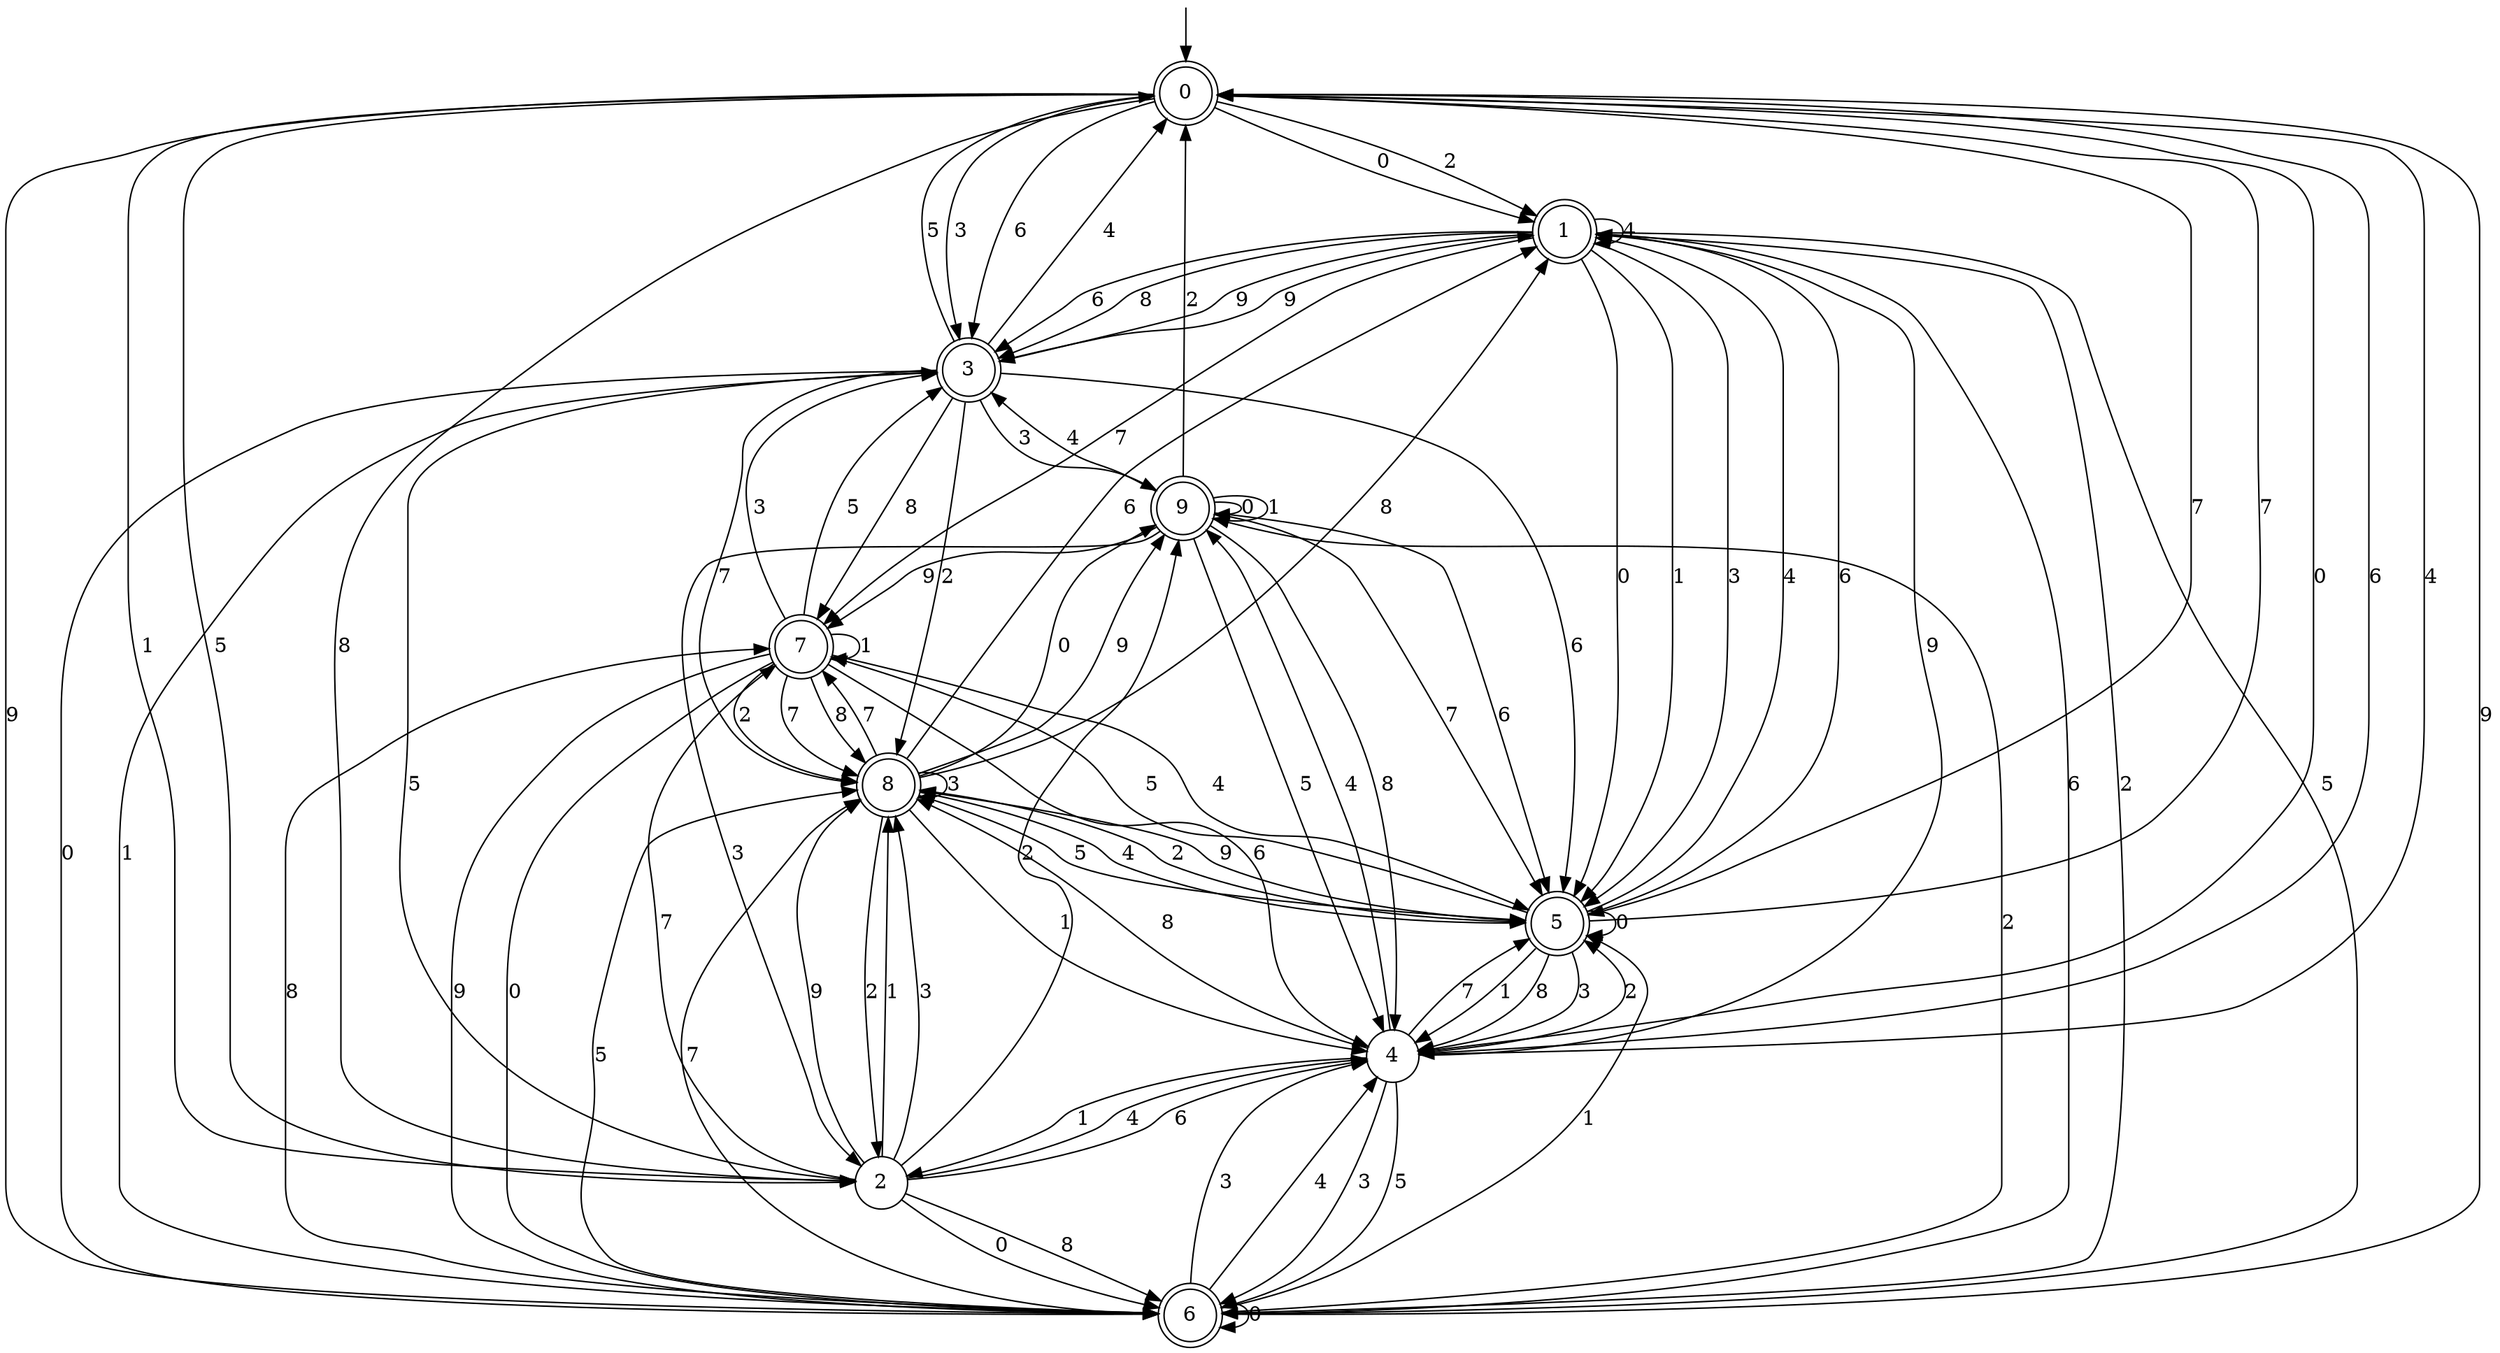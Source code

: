 digraph g {

	s0 [shape="doublecircle" label="0"];
	s1 [shape="doublecircle" label="1"];
	s2 [shape="circle" label="2"];
	s3 [shape="doublecircle" label="3"];
	s4 [shape="circle" label="4"];
	s5 [shape="doublecircle" label="5"];
	s6 [shape="doublecircle" label="6"];
	s7 [shape="doublecircle" label="7"];
	s8 [shape="doublecircle" label="8"];
	s9 [shape="doublecircle" label="9"];
	s0 -> s1 [label="0"];
	s0 -> s2 [label="1"];
	s0 -> s1 [label="2"];
	s0 -> s3 [label="3"];
	s0 -> s4 [label="4"];
	s0 -> s2 [label="5"];
	s0 -> s3 [label="6"];
	s0 -> s5 [label="7"];
	s0 -> s2 [label="8"];
	s0 -> s6 [label="9"];
	s1 -> s5 [label="0"];
	s1 -> s5 [label="1"];
	s1 -> s6 [label="2"];
	s1 -> s5 [label="3"];
	s1 -> s1 [label="4"];
	s1 -> s6 [label="5"];
	s1 -> s3 [label="6"];
	s1 -> s7 [label="7"];
	s1 -> s3 [label="8"];
	s1 -> s3 [label="9"];
	s2 -> s6 [label="0"];
	s2 -> s8 [label="1"];
	s2 -> s9 [label="2"];
	s2 -> s8 [label="3"];
	s2 -> s4 [label="4"];
	s2 -> s3 [label="5"];
	s2 -> s4 [label="6"];
	s2 -> s7 [label="7"];
	s2 -> s6 [label="8"];
	s2 -> s8 [label="9"];
	s3 -> s6 [label="0"];
	s3 -> s6 [label="1"];
	s3 -> s8 [label="2"];
	s3 -> s9 [label="3"];
	s3 -> s0 [label="4"];
	s3 -> s0 [label="5"];
	s3 -> s5 [label="6"];
	s3 -> s8 [label="7"];
	s3 -> s7 [label="8"];
	s3 -> s1 [label="9"];
	s4 -> s0 [label="0"];
	s4 -> s2 [label="1"];
	s4 -> s5 [label="2"];
	s4 -> s6 [label="3"];
	s4 -> s9 [label="4"];
	s4 -> s6 [label="5"];
	s4 -> s0 [label="6"];
	s4 -> s5 [label="7"];
	s4 -> s8 [label="8"];
	s4 -> s1 [label="9"];
	s5 -> s5 [label="0"];
	s5 -> s4 [label="1"];
	s5 -> s8 [label="2"];
	s5 -> s4 [label="3"];
	s5 -> s1 [label="4"];
	s5 -> s7 [label="5"];
	s5 -> s1 [label="6"];
	s5 -> s0 [label="7"];
	s5 -> s4 [label="8"];
	s5 -> s8 [label="9"];
	s6 -> s6 [label="0"];
	s6 -> s5 [label="1"];
	s6 -> s9 [label="2"];
	s6 -> s4 [label="3"];
	s6 -> s4 [label="4"];
	s6 -> s8 [label="5"];
	s6 -> s1 [label="6"];
	s6 -> s8 [label="7"];
	s6 -> s7 [label="8"];
	s6 -> s0 [label="9"];
	s7 -> s6 [label="0"];
	s7 -> s7 [label="1"];
	s7 -> s8 [label="2"];
	s7 -> s3 [label="3"];
	s7 -> s5 [label="4"];
	s7 -> s3 [label="5"];
	s7 -> s4 [label="6"];
	s7 -> s8 [label="7"];
	s7 -> s8 [label="8"];
	s7 -> s6 [label="9"];
	s8 -> s9 [label="0"];
	s8 -> s4 [label="1"];
	s8 -> s2 [label="2"];
	s8 -> s8 [label="3"];
	s8 -> s5 [label="4"];
	s8 -> s5 [label="5"];
	s8 -> s1 [label="6"];
	s8 -> s7 [label="7"];
	s8 -> s1 [label="8"];
	s8 -> s9 [label="9"];
	s9 -> s9 [label="0"];
	s9 -> s9 [label="1"];
	s9 -> s0 [label="2"];
	s9 -> s2 [label="3"];
	s9 -> s3 [label="4"];
	s9 -> s4 [label="5"];
	s9 -> s5 [label="6"];
	s9 -> s5 [label="7"];
	s9 -> s4 [label="8"];
	s9 -> s7 [label="9"];

__start0 [label="" shape="none" width="0" height="0"];
__start0 -> s0;

}
